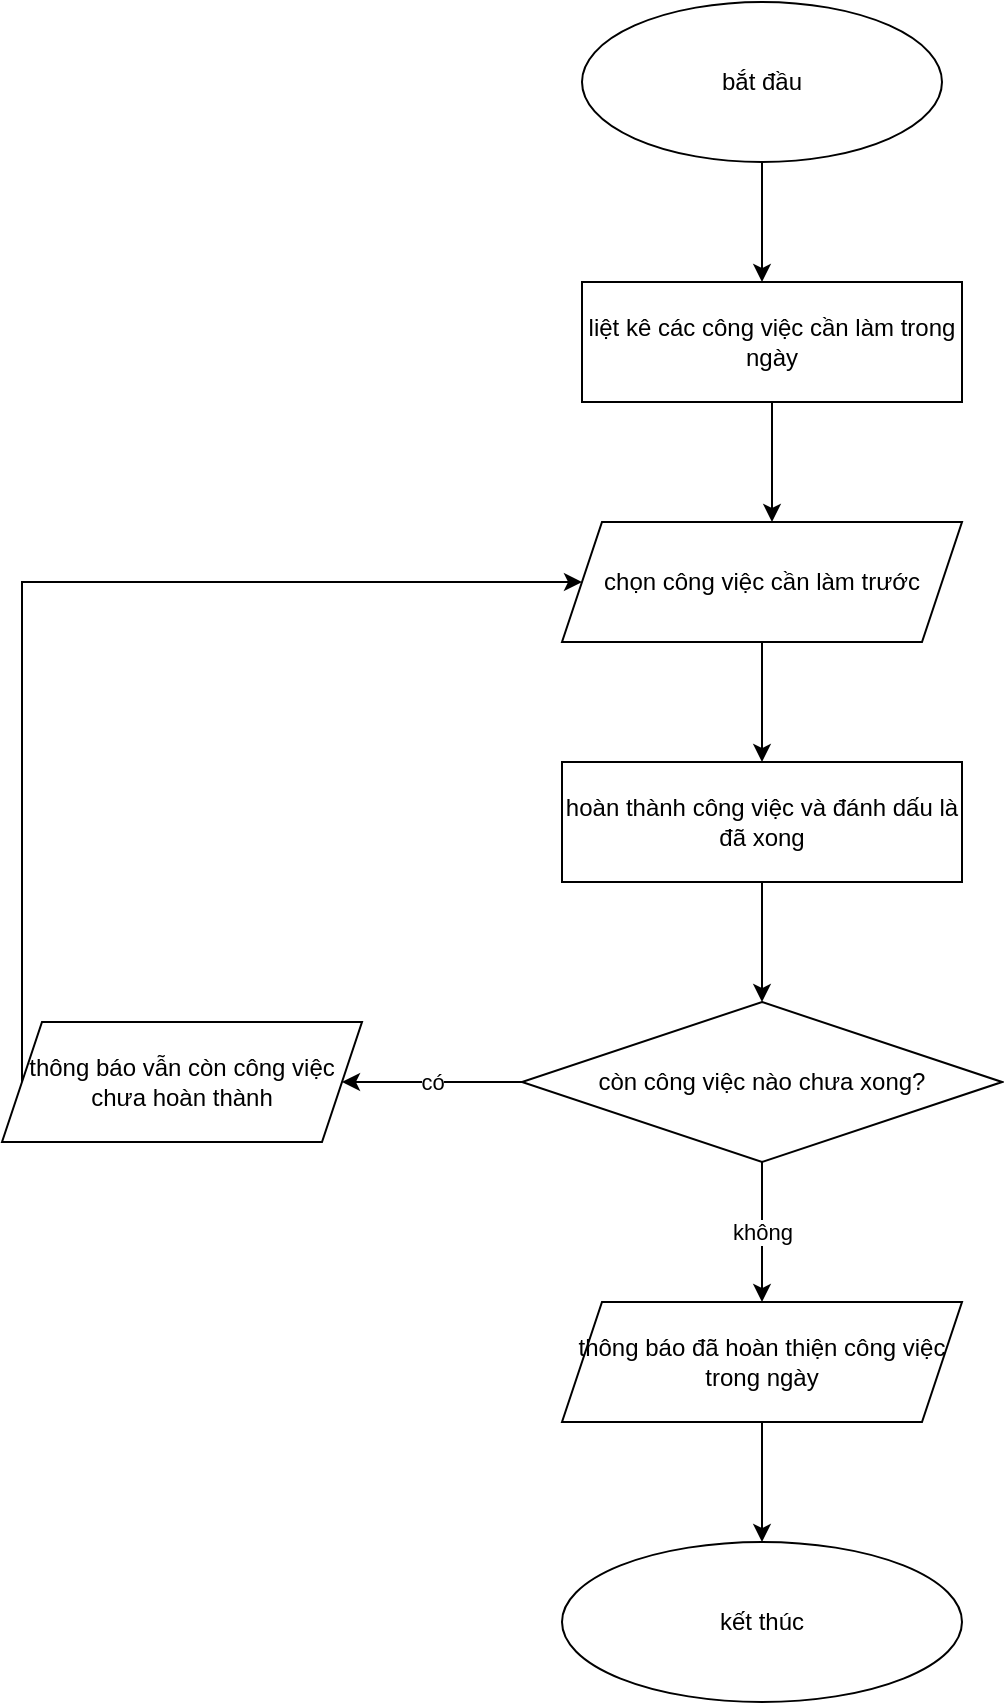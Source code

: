 <mxfile version="28.2.3">
  <diagram name="Trang-1" id="NK9pso51Jqz1ETiPPlaX">
    <mxGraphModel grid="1" page="1" gridSize="10" guides="1" tooltips="1" connect="1" arrows="1" fold="1" pageScale="1" pageWidth="827" pageHeight="1169" math="0" shadow="0">
      <root>
        <mxCell id="0" />
        <mxCell id="1" parent="0" />
        <mxCell id="mUdmq0v78upnzyiEgwze-2" style="edgeStyle=orthogonalEdgeStyle;rounded=0;orthogonalLoop=1;jettySize=auto;html=1;" edge="1" parent="1" source="mUdmq0v78upnzyiEgwze-1">
          <mxGeometry relative="1" as="geometry">
            <mxPoint x="420" y="210" as="targetPoint" />
          </mxGeometry>
        </mxCell>
        <mxCell id="mUdmq0v78upnzyiEgwze-1" value="bắt đầu" style="ellipse;whiteSpace=wrap;html=1;" vertex="1" parent="1">
          <mxGeometry x="330" y="70" width="180" height="80" as="geometry" />
        </mxCell>
        <mxCell id="mUdmq0v78upnzyiEgwze-5" style="edgeStyle=orthogonalEdgeStyle;rounded=0;orthogonalLoop=1;jettySize=auto;html=1;" edge="1" parent="1" source="mUdmq0v78upnzyiEgwze-3">
          <mxGeometry relative="1" as="geometry">
            <mxPoint x="425" y="330" as="targetPoint" />
          </mxGeometry>
        </mxCell>
        <mxCell id="mUdmq0v78upnzyiEgwze-3" value="liệt kê các công việc cần làm trong ngày" style="rounded=0;whiteSpace=wrap;html=1;" vertex="1" parent="1">
          <mxGeometry x="330" y="210" width="190" height="60" as="geometry" />
        </mxCell>
        <mxCell id="mUdmq0v78upnzyiEgwze-7" style="edgeStyle=orthogonalEdgeStyle;rounded=0;orthogonalLoop=1;jettySize=auto;html=1;" edge="1" parent="1" source="mUdmq0v78upnzyiEgwze-6">
          <mxGeometry relative="1" as="geometry">
            <mxPoint x="420" y="450" as="targetPoint" />
          </mxGeometry>
        </mxCell>
        <mxCell id="mUdmq0v78upnzyiEgwze-6" value="chọn công việc cần làm trước" style="shape=parallelogram;perimeter=parallelogramPerimeter;whiteSpace=wrap;html=1;fixedSize=1;" vertex="1" parent="1">
          <mxGeometry x="320" y="330" width="200" height="60" as="geometry" />
        </mxCell>
        <mxCell id="mUdmq0v78upnzyiEgwze-10" style="edgeStyle=orthogonalEdgeStyle;rounded=0;orthogonalLoop=1;jettySize=auto;html=1;" edge="1" parent="1" source="mUdmq0v78upnzyiEgwze-8">
          <mxGeometry relative="1" as="geometry">
            <mxPoint x="420" y="570" as="targetPoint" />
          </mxGeometry>
        </mxCell>
        <mxCell id="mUdmq0v78upnzyiEgwze-8" value="hoàn thành công việc và đánh dấu là đã xong" style="rounded=0;whiteSpace=wrap;html=1;" vertex="1" parent="1">
          <mxGeometry x="320" y="450" width="200" height="60" as="geometry" />
        </mxCell>
        <mxCell id="mUdmq0v78upnzyiEgwze-11" value="còn công việc nào chưa xong?" style="rhombus;whiteSpace=wrap;html=1;" vertex="1" parent="1">
          <mxGeometry x="300" y="570" width="240" height="80" as="geometry" />
        </mxCell>
        <mxCell id="mUdmq0v78upnzyiEgwze-12" value="không" style="endArrow=classic;html=1;rounded=0;exitX=0.5;exitY=1;exitDx=0;exitDy=0;" edge="1" parent="1" source="mUdmq0v78upnzyiEgwze-11">
          <mxGeometry width="50" height="50" relative="1" as="geometry">
            <mxPoint x="390" y="740" as="sourcePoint" />
            <mxPoint x="420" y="720" as="targetPoint" />
            <Array as="points">
              <mxPoint x="420" y="720" />
            </Array>
          </mxGeometry>
        </mxCell>
        <mxCell id="mUdmq0v78upnzyiEgwze-13" value="có" style="endArrow=classic;html=1;rounded=0;exitX=0;exitY=0.5;exitDx=0;exitDy=0;" edge="1" parent="1" source="mUdmq0v78upnzyiEgwze-11">
          <mxGeometry width="50" height="50" relative="1" as="geometry">
            <mxPoint x="390" y="740" as="sourcePoint" />
            <mxPoint x="210" y="610" as="targetPoint" />
          </mxGeometry>
        </mxCell>
        <mxCell id="mUdmq0v78upnzyiEgwze-14" value="thông báo vẫn còn công việc chưa hoàn thành" style="shape=parallelogram;perimeter=parallelogramPerimeter;whiteSpace=wrap;html=1;fixedSize=1;" vertex="1" parent="1">
          <mxGeometry x="40" y="580" width="180" height="60" as="geometry" />
        </mxCell>
        <mxCell id="mUdmq0v78upnzyiEgwze-15" value="" style="endArrow=classic;html=1;rounded=0;exitX=0;exitY=0.5;exitDx=0;exitDy=0;entryX=0;entryY=0.5;entryDx=0;entryDy=0;" edge="1" parent="1" source="mUdmq0v78upnzyiEgwze-14" target="mUdmq0v78upnzyiEgwze-6">
          <mxGeometry width="50" height="50" relative="1" as="geometry">
            <mxPoint x="390" y="440" as="sourcePoint" />
            <mxPoint x="440" y="390" as="targetPoint" />
            <Array as="points">
              <mxPoint x="50" y="360" />
            </Array>
          </mxGeometry>
        </mxCell>
        <mxCell id="mUdmq0v78upnzyiEgwze-18" style="edgeStyle=orthogonalEdgeStyle;rounded=0;orthogonalLoop=1;jettySize=auto;html=1;" edge="1" parent="1" source="mUdmq0v78upnzyiEgwze-16">
          <mxGeometry relative="1" as="geometry">
            <mxPoint x="420" y="840" as="targetPoint" />
          </mxGeometry>
        </mxCell>
        <mxCell id="mUdmq0v78upnzyiEgwze-16" value="thông báo đã hoàn thiện công việc trong ngày" style="shape=parallelogram;perimeter=parallelogramPerimeter;whiteSpace=wrap;html=1;fixedSize=1;" vertex="1" parent="1">
          <mxGeometry x="320" y="720" width="200" height="60" as="geometry" />
        </mxCell>
        <mxCell id="mUdmq0v78upnzyiEgwze-19" value="kết thúc" style="ellipse;whiteSpace=wrap;html=1;" vertex="1" parent="1">
          <mxGeometry x="320" y="840" width="200" height="80" as="geometry" />
        </mxCell>
      </root>
    </mxGraphModel>
  </diagram>
</mxfile>
